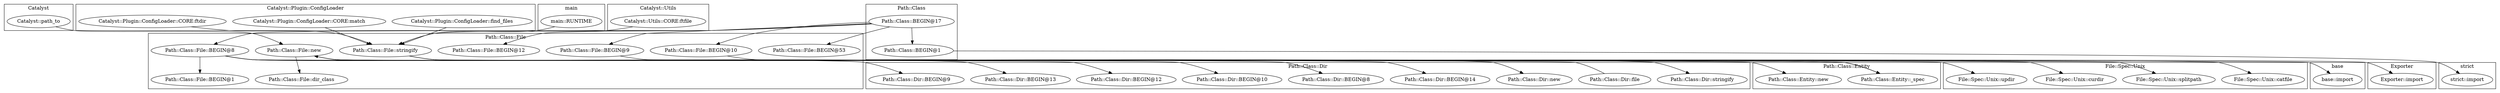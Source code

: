 digraph {
graph [overlap=false]
subgraph cluster_Catalyst {
	label="Catalyst";
	"Catalyst::path_to";
}
subgraph cluster_Path_Class {
	label="Path::Class";
	"Path::Class::BEGIN@1";
	"Path::Class::BEGIN@17";
}
subgraph cluster_Catalyst_Plugin_ConfigLoader {
	label="Catalyst::Plugin::ConfigLoader";
	"Catalyst::Plugin::ConfigLoader::find_files";
	"Catalyst::Plugin::ConfigLoader::CORE:match";
	"Catalyst::Plugin::ConfigLoader::CORE:ftdir";
}
subgraph cluster_Path_Class_Dir {
	label="Path::Class::Dir";
	"Path::Class::Dir::BEGIN@14";
	"Path::Class::Dir::file";
	"Path::Class::Dir::BEGIN@8";
	"Path::Class::Dir::BEGIN@10";
	"Path::Class::Dir::stringify";
	"Path::Class::Dir::new";
	"Path::Class::Dir::BEGIN@12";
	"Path::Class::Dir::BEGIN@13";
	"Path::Class::Dir::BEGIN@9";
}
subgraph cluster_Path_Class_Entity {
	label="Path::Class::Entity";
	"Path::Class::Entity::_spec";
	"Path::Class::Entity::new";
}
subgraph cluster_File_Spec_Unix {
	label="File::Spec::Unix";
	"File::Spec::Unix::curdir";
	"File::Spec::Unix::splitpath";
	"File::Spec::Unix::catfile";
	"File::Spec::Unix::updir";
}
subgraph cluster_main {
	label="main";
	"main::RUNTIME";
}
subgraph cluster_base {
	label="base";
	"base::import";
}
subgraph cluster_Exporter {
	label="Exporter";
	"Exporter::import";
}
subgraph cluster_Catalyst_Utils {
	label="Catalyst::Utils";
	"Catalyst::Utils::CORE:ftfile";
}
subgraph cluster_Path_Class_File {
	label="Path::Class::File";
	"Path::Class::File::BEGIN@12";
	"Path::Class::File::BEGIN@53";
	"Path::Class::File::stringify";
	"Path::Class::File::BEGIN@8";
	"Path::Class::File::new";
	"Path::Class::File::BEGIN@9";
	"Path::Class::File::dir_class";
	"Path::Class::File::BEGIN@10";
	"Path::Class::File::BEGIN@1";
}
subgraph cluster_strict {
	label="strict";
	"strict::import";
}
"Path::Class::File::new" -> "Path::Class::File::dir_class";
"Path::Class::File::stringify" -> "Path::Class::Dir::stringify";
"Path::Class::BEGIN@17" -> "Path::Class::File::BEGIN@10";
"Path::Class::File::stringify" -> "Path::Class::Entity::_spec";
"Path::Class::File::BEGIN@8" -> "Path::Class::Entity::_spec";
"Path::Class::File::new" -> "Path::Class::Entity::_spec";
"Path::Class::File::stringify" -> "File::Spec::Unix::catfile";
"Path::Class::Dir::file" -> "Path::Class::File::new";
"Catalyst::path_to" -> "Path::Class::File::new";
"Path::Class::File::new" -> "Path::Class::Dir::new";
"Path::Class::File::BEGIN@8" -> "Path::Class::Dir::BEGIN@13";
"Path::Class::File::BEGIN@8" -> "File::Spec::Unix::curdir";
"Path::Class::File::BEGIN@8" -> "Path::Class::File::BEGIN@1";
"Path::Class::BEGIN@17" -> "Path::Class::File::BEGIN@8";
"Path::Class::BEGIN@1" -> "strict::import";
"Path::Class::File::BEGIN@10" -> "Exporter::import";
"Path::Class::BEGIN@17" -> "Path::Class::BEGIN@1";
"Path::Class::BEGIN@17" -> "Path::Class::File::BEGIN@12";
"Path::Class::File::BEGIN@9" -> "base::import";
"Path::Class::File::new" -> "Path::Class::Entity::new";
"Path::Class::File::new" -> "File::Spec::Unix::splitpath";
"Path::Class::File::BEGIN@8" -> "Path::Class::Dir::BEGIN@14";
"Path::Class::File::BEGIN@8" -> "Path::Class::Dir::BEGIN@8";
"Path::Class::BEGIN@17" -> "Path::Class::File::BEGIN@9";
"Path::Class::BEGIN@17" -> "Path::Class::File::BEGIN@53";
"Path::Class::File::BEGIN@8" -> "Path::Class::Dir::BEGIN@9";
"Catalyst::Utils::CORE:ftfile" -> "Path::Class::File::stringify";
"Catalyst::Plugin::ConfigLoader::find_files" -> "Path::Class::File::stringify";
"Catalyst::Plugin::ConfigLoader::CORE:match" -> "Path::Class::File::stringify";
"Catalyst::Plugin::ConfigLoader::CORE:ftdir" -> "Path::Class::File::stringify";
"main::RUNTIME" -> "Path::Class::File::stringify";
"Path::Class::File::BEGIN@8" -> "Path::Class::Dir::BEGIN@12";
"Path::Class::File::BEGIN@8" -> "File::Spec::Unix::updir";
"Path::Class::File::BEGIN@8" -> "Path::Class::Dir::BEGIN@10";
}
